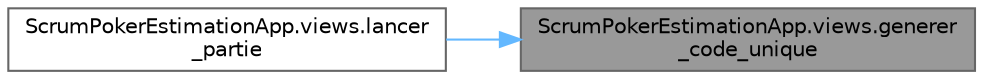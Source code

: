 digraph "ScrumPokerEstimationApp.views.generer_code_unique"
{
 // LATEX_PDF_SIZE
  bgcolor="transparent";
  edge [fontname=Helvetica,fontsize=10,labelfontname=Helvetica,labelfontsize=10];
  node [fontname=Helvetica,fontsize=10,shape=box,height=0.2,width=0.4];
  rankdir="RL";
  Node1 [id="Node000001",label="ScrumPokerEstimationApp.views.generer\l_code_unique",height=0.2,width=0.4,color="gray40", fillcolor="grey60", style="filled", fontcolor="black",tooltip=" "];
  Node1 -> Node2 [id="edge1_Node000001_Node000002",dir="back",color="steelblue1",style="solid",tooltip=" "];
  Node2 [id="Node000002",label="ScrumPokerEstimationApp.views.lancer\l_partie",height=0.2,width=0.4,color="grey40", fillcolor="white", style="filled",URL="$namespace_scrum_poker_estimation_app_1_1views.html#af01d27764437a9cf5ef6c2621030d35d",tooltip=" "];
}
